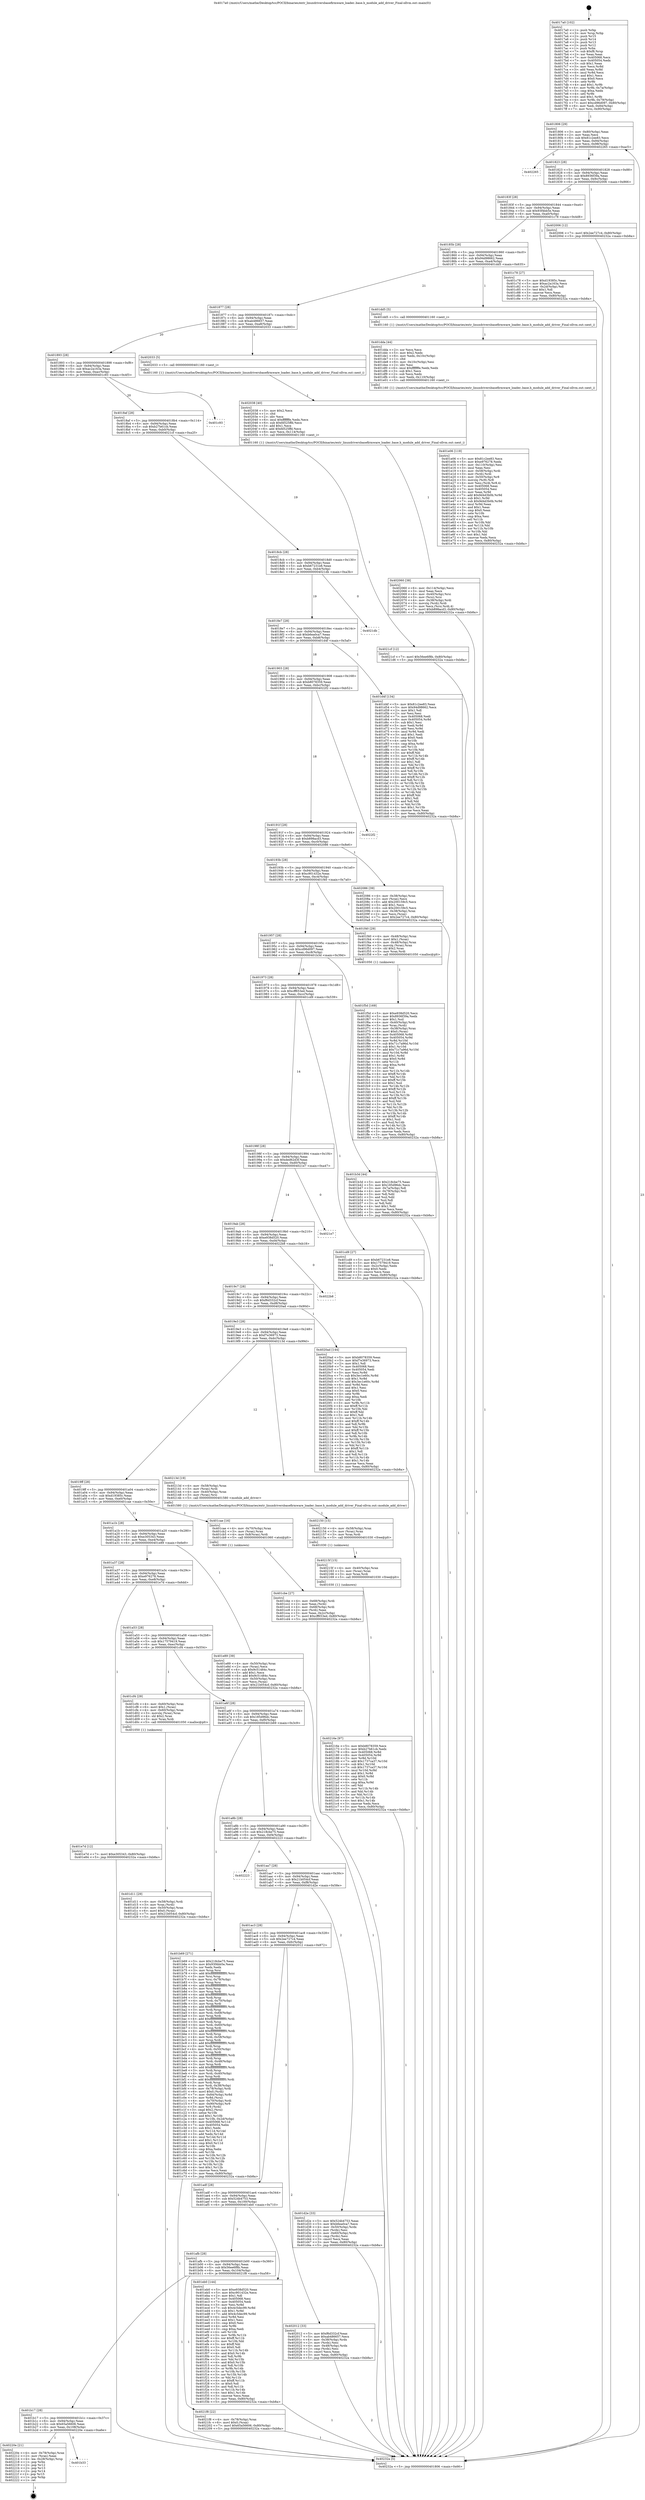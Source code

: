 digraph "0x4017a0" {
  label = "0x4017a0 (/mnt/c/Users/mathe/Desktop/tcc/POCII/binaries/extr_linuxdriversbasefirmware_loader..base.h_module_add_driver_Final-ollvm.out::main(0))"
  labelloc = "t"
  node[shape=record]

  Entry [label="",width=0.3,height=0.3,shape=circle,fillcolor=black,style=filled]
  "0x401806" [label="{
     0x401806 [29]\l
     | [instrs]\l
     &nbsp;&nbsp;0x401806 \<+3\>: mov -0x80(%rbp),%eax\l
     &nbsp;&nbsp;0x401809 \<+2\>: mov %eax,%ecx\l
     &nbsp;&nbsp;0x40180b \<+6\>: sub $0x81c2ee83,%ecx\l
     &nbsp;&nbsp;0x401811 \<+6\>: mov %eax,-0x94(%rbp)\l
     &nbsp;&nbsp;0x401817 \<+6\>: mov %ecx,-0x98(%rbp)\l
     &nbsp;&nbsp;0x40181d \<+6\>: je 0000000000402265 \<main+0xac5\>\l
  }"]
  "0x402265" [label="{
     0x402265\l
  }", style=dashed]
  "0x401823" [label="{
     0x401823 [28]\l
     | [instrs]\l
     &nbsp;&nbsp;0x401823 \<+5\>: jmp 0000000000401828 \<main+0x88\>\l
     &nbsp;&nbsp;0x401828 \<+6\>: mov -0x94(%rbp),%eax\l
     &nbsp;&nbsp;0x40182e \<+5\>: sub $0x8936f39a,%eax\l
     &nbsp;&nbsp;0x401833 \<+6\>: mov %eax,-0x9c(%rbp)\l
     &nbsp;&nbsp;0x401839 \<+6\>: je 0000000000402006 \<main+0x866\>\l
  }"]
  Exit [label="",width=0.3,height=0.3,shape=circle,fillcolor=black,style=filled,peripheries=2]
  "0x402006" [label="{
     0x402006 [12]\l
     | [instrs]\l
     &nbsp;&nbsp;0x402006 \<+7\>: movl $0x2ee727c4,-0x80(%rbp)\l
     &nbsp;&nbsp;0x40200d \<+5\>: jmp 000000000040232a \<main+0xb8a\>\l
  }"]
  "0x40183f" [label="{
     0x40183f [28]\l
     | [instrs]\l
     &nbsp;&nbsp;0x40183f \<+5\>: jmp 0000000000401844 \<main+0xa4\>\l
     &nbsp;&nbsp;0x401844 \<+6\>: mov -0x94(%rbp),%eax\l
     &nbsp;&nbsp;0x40184a \<+5\>: sub $0x93f4bb5e,%eax\l
     &nbsp;&nbsp;0x40184f \<+6\>: mov %eax,-0xa0(%rbp)\l
     &nbsp;&nbsp;0x401855 \<+6\>: je 0000000000401c78 \<main+0x4d8\>\l
  }"]
  "0x401b33" [label="{
     0x401b33\l
  }", style=dashed]
  "0x401c78" [label="{
     0x401c78 [27]\l
     | [instrs]\l
     &nbsp;&nbsp;0x401c78 \<+5\>: mov $0xd19385c,%eax\l
     &nbsp;&nbsp;0x401c7d \<+5\>: mov $0xac2a163a,%ecx\l
     &nbsp;&nbsp;0x401c82 \<+3\>: mov -0x2d(%rbp),%dl\l
     &nbsp;&nbsp;0x401c85 \<+3\>: test $0x1,%dl\l
     &nbsp;&nbsp;0x401c88 \<+3\>: cmovne %ecx,%eax\l
     &nbsp;&nbsp;0x401c8b \<+3\>: mov %eax,-0x80(%rbp)\l
     &nbsp;&nbsp;0x401c8e \<+5\>: jmp 000000000040232a \<main+0xb8a\>\l
  }"]
  "0x40185b" [label="{
     0x40185b [28]\l
     | [instrs]\l
     &nbsp;&nbsp;0x40185b \<+5\>: jmp 0000000000401860 \<main+0xc0\>\l
     &nbsp;&nbsp;0x401860 \<+6\>: mov -0x94(%rbp),%eax\l
     &nbsp;&nbsp;0x401866 \<+5\>: sub $0x94d98662,%eax\l
     &nbsp;&nbsp;0x40186b \<+6\>: mov %eax,-0xa4(%rbp)\l
     &nbsp;&nbsp;0x401871 \<+6\>: je 0000000000401dd5 \<main+0x635\>\l
  }"]
  "0x40220e" [label="{
     0x40220e [21]\l
     | [instrs]\l
     &nbsp;&nbsp;0x40220e \<+4\>: mov -0x78(%rbp),%rax\l
     &nbsp;&nbsp;0x402212 \<+2\>: mov (%rax),%eax\l
     &nbsp;&nbsp;0x402214 \<+4\>: lea -0x28(%rbp),%rsp\l
     &nbsp;&nbsp;0x402218 \<+1\>: pop %rbx\l
     &nbsp;&nbsp;0x402219 \<+2\>: pop %r12\l
     &nbsp;&nbsp;0x40221b \<+2\>: pop %r13\l
     &nbsp;&nbsp;0x40221d \<+2\>: pop %r14\l
     &nbsp;&nbsp;0x40221f \<+2\>: pop %r15\l
     &nbsp;&nbsp;0x402221 \<+1\>: pop %rbp\l
     &nbsp;&nbsp;0x402222 \<+1\>: ret\l
  }"]
  "0x401dd5" [label="{
     0x401dd5 [5]\l
     | [instrs]\l
     &nbsp;&nbsp;0x401dd5 \<+5\>: call 0000000000401160 \<next_i\>\l
     | [calls]\l
     &nbsp;&nbsp;0x401160 \{1\} (/mnt/c/Users/mathe/Desktop/tcc/POCII/binaries/extr_linuxdriversbasefirmware_loader..base.h_module_add_driver_Final-ollvm.out::next_i)\l
  }"]
  "0x401877" [label="{
     0x401877 [28]\l
     | [instrs]\l
     &nbsp;&nbsp;0x401877 \<+5\>: jmp 000000000040187c \<main+0xdc\>\l
     &nbsp;&nbsp;0x40187c \<+6\>: mov -0x94(%rbp),%eax\l
     &nbsp;&nbsp;0x401882 \<+5\>: sub $0xab486657,%eax\l
     &nbsp;&nbsp;0x401887 \<+6\>: mov %eax,-0xa8(%rbp)\l
     &nbsp;&nbsp;0x40188d \<+6\>: je 0000000000402033 \<main+0x893\>\l
  }"]
  "0x401b17" [label="{
     0x401b17 [28]\l
     | [instrs]\l
     &nbsp;&nbsp;0x401b17 \<+5\>: jmp 0000000000401b1c \<main+0x37c\>\l
     &nbsp;&nbsp;0x401b1c \<+6\>: mov -0x94(%rbp),%eax\l
     &nbsp;&nbsp;0x401b22 \<+5\>: sub $0x65a56606,%eax\l
     &nbsp;&nbsp;0x401b27 \<+6\>: mov %eax,-0x108(%rbp)\l
     &nbsp;&nbsp;0x401b2d \<+6\>: je 000000000040220e \<main+0xa6e\>\l
  }"]
  "0x402033" [label="{
     0x402033 [5]\l
     | [instrs]\l
     &nbsp;&nbsp;0x402033 \<+5\>: call 0000000000401160 \<next_i\>\l
     | [calls]\l
     &nbsp;&nbsp;0x401160 \{1\} (/mnt/c/Users/mathe/Desktop/tcc/POCII/binaries/extr_linuxdriversbasefirmware_loader..base.h_module_add_driver_Final-ollvm.out::next_i)\l
  }"]
  "0x401893" [label="{
     0x401893 [28]\l
     | [instrs]\l
     &nbsp;&nbsp;0x401893 \<+5\>: jmp 0000000000401898 \<main+0xf8\>\l
     &nbsp;&nbsp;0x401898 \<+6\>: mov -0x94(%rbp),%eax\l
     &nbsp;&nbsp;0x40189e \<+5\>: sub $0xac2a163a,%eax\l
     &nbsp;&nbsp;0x4018a3 \<+6\>: mov %eax,-0xac(%rbp)\l
     &nbsp;&nbsp;0x4018a9 \<+6\>: je 0000000000401c93 \<main+0x4f3\>\l
  }"]
  "0x4021f8" [label="{
     0x4021f8 [22]\l
     | [instrs]\l
     &nbsp;&nbsp;0x4021f8 \<+4\>: mov -0x78(%rbp),%rax\l
     &nbsp;&nbsp;0x4021fc \<+6\>: movl $0x0,(%rax)\l
     &nbsp;&nbsp;0x402202 \<+7\>: movl $0x65a56606,-0x80(%rbp)\l
     &nbsp;&nbsp;0x402209 \<+5\>: jmp 000000000040232a \<main+0xb8a\>\l
  }"]
  "0x401c93" [label="{
     0x401c93\l
  }", style=dashed]
  "0x4018af" [label="{
     0x4018af [28]\l
     | [instrs]\l
     &nbsp;&nbsp;0x4018af \<+5\>: jmp 00000000004018b4 \<main+0x114\>\l
     &nbsp;&nbsp;0x4018b4 \<+6\>: mov -0x94(%rbp),%eax\l
     &nbsp;&nbsp;0x4018ba \<+5\>: sub $0xb27b61cb,%eax\l
     &nbsp;&nbsp;0x4018bf \<+6\>: mov %eax,-0xb0(%rbp)\l
     &nbsp;&nbsp;0x4018c5 \<+6\>: je 00000000004021cf \<main+0xa2f\>\l
  }"]
  "0x40216e" [label="{
     0x40216e [97]\l
     | [instrs]\l
     &nbsp;&nbsp;0x40216e \<+5\>: mov $0xb8078359,%ecx\l
     &nbsp;&nbsp;0x402173 \<+5\>: mov $0xb27b61cb,%edx\l
     &nbsp;&nbsp;0x402178 \<+8\>: mov 0x405068,%r8d\l
     &nbsp;&nbsp;0x402180 \<+8\>: mov 0x405054,%r9d\l
     &nbsp;&nbsp;0x402188 \<+3\>: mov %r8d,%r10d\l
     &nbsp;&nbsp;0x40218b \<+7\>: add $0x1737ca37,%r10d\l
     &nbsp;&nbsp;0x402192 \<+4\>: sub $0x1,%r10d\l
     &nbsp;&nbsp;0x402196 \<+7\>: sub $0x1737ca37,%r10d\l
     &nbsp;&nbsp;0x40219d \<+4\>: imul %r10d,%r8d\l
     &nbsp;&nbsp;0x4021a1 \<+4\>: and $0x1,%r8d\l
     &nbsp;&nbsp;0x4021a5 \<+4\>: cmp $0x0,%r8d\l
     &nbsp;&nbsp;0x4021a9 \<+4\>: sete %r11b\l
     &nbsp;&nbsp;0x4021ad \<+4\>: cmp $0xa,%r9d\l
     &nbsp;&nbsp;0x4021b1 \<+3\>: setl %bl\l
     &nbsp;&nbsp;0x4021b4 \<+3\>: mov %r11b,%r14b\l
     &nbsp;&nbsp;0x4021b7 \<+3\>: and %bl,%r14b\l
     &nbsp;&nbsp;0x4021ba \<+3\>: xor %bl,%r11b\l
     &nbsp;&nbsp;0x4021bd \<+3\>: or %r11b,%r14b\l
     &nbsp;&nbsp;0x4021c0 \<+4\>: test $0x1,%r14b\l
     &nbsp;&nbsp;0x4021c4 \<+3\>: cmovne %edx,%ecx\l
     &nbsp;&nbsp;0x4021c7 \<+3\>: mov %ecx,-0x80(%rbp)\l
     &nbsp;&nbsp;0x4021ca \<+5\>: jmp 000000000040232a \<main+0xb8a\>\l
  }"]
  "0x4021cf" [label="{
     0x4021cf [12]\l
     | [instrs]\l
     &nbsp;&nbsp;0x4021cf \<+7\>: movl $0x56ee6f8b,-0x80(%rbp)\l
     &nbsp;&nbsp;0x4021d6 \<+5\>: jmp 000000000040232a \<main+0xb8a\>\l
  }"]
  "0x4018cb" [label="{
     0x4018cb [28]\l
     | [instrs]\l
     &nbsp;&nbsp;0x4018cb \<+5\>: jmp 00000000004018d0 \<main+0x130\>\l
     &nbsp;&nbsp;0x4018d0 \<+6\>: mov -0x94(%rbp),%eax\l
     &nbsp;&nbsp;0x4018d6 \<+5\>: sub $0xb67231e8,%eax\l
     &nbsp;&nbsp;0x4018db \<+6\>: mov %eax,-0xb4(%rbp)\l
     &nbsp;&nbsp;0x4018e1 \<+6\>: je 00000000004021db \<main+0xa3b\>\l
  }"]
  "0x40215f" [label="{
     0x40215f [15]\l
     | [instrs]\l
     &nbsp;&nbsp;0x40215f \<+4\>: mov -0x40(%rbp),%rax\l
     &nbsp;&nbsp;0x402163 \<+3\>: mov (%rax),%rax\l
     &nbsp;&nbsp;0x402166 \<+3\>: mov %rax,%rdi\l
     &nbsp;&nbsp;0x402169 \<+5\>: call 0000000000401030 \<free@plt\>\l
     | [calls]\l
     &nbsp;&nbsp;0x401030 \{1\} (unknown)\l
  }"]
  "0x4021db" [label="{
     0x4021db\l
  }", style=dashed]
  "0x4018e7" [label="{
     0x4018e7 [28]\l
     | [instrs]\l
     &nbsp;&nbsp;0x4018e7 \<+5\>: jmp 00000000004018ec \<main+0x14c\>\l
     &nbsp;&nbsp;0x4018ec \<+6\>: mov -0x94(%rbp),%eax\l
     &nbsp;&nbsp;0x4018f2 \<+5\>: sub $0xb6ea0ca7,%eax\l
     &nbsp;&nbsp;0x4018f7 \<+6\>: mov %eax,-0xb8(%rbp)\l
     &nbsp;&nbsp;0x4018fd \<+6\>: je 0000000000401d4f \<main+0x5af\>\l
  }"]
  "0x402150" [label="{
     0x402150 [15]\l
     | [instrs]\l
     &nbsp;&nbsp;0x402150 \<+4\>: mov -0x58(%rbp),%rax\l
     &nbsp;&nbsp;0x402154 \<+3\>: mov (%rax),%rax\l
     &nbsp;&nbsp;0x402157 \<+3\>: mov %rax,%rdi\l
     &nbsp;&nbsp;0x40215a \<+5\>: call 0000000000401030 \<free@plt\>\l
     | [calls]\l
     &nbsp;&nbsp;0x401030 \{1\} (unknown)\l
  }"]
  "0x401d4f" [label="{
     0x401d4f [134]\l
     | [instrs]\l
     &nbsp;&nbsp;0x401d4f \<+5\>: mov $0x81c2ee83,%eax\l
     &nbsp;&nbsp;0x401d54 \<+5\>: mov $0x94d98662,%ecx\l
     &nbsp;&nbsp;0x401d59 \<+2\>: mov $0x1,%dl\l
     &nbsp;&nbsp;0x401d5b \<+2\>: xor %esi,%esi\l
     &nbsp;&nbsp;0x401d5d \<+7\>: mov 0x405068,%edi\l
     &nbsp;&nbsp;0x401d64 \<+8\>: mov 0x405054,%r8d\l
     &nbsp;&nbsp;0x401d6c \<+3\>: sub $0x1,%esi\l
     &nbsp;&nbsp;0x401d6f \<+3\>: mov %edi,%r9d\l
     &nbsp;&nbsp;0x401d72 \<+3\>: add %esi,%r9d\l
     &nbsp;&nbsp;0x401d75 \<+4\>: imul %r9d,%edi\l
     &nbsp;&nbsp;0x401d79 \<+3\>: and $0x1,%edi\l
     &nbsp;&nbsp;0x401d7c \<+3\>: cmp $0x0,%edi\l
     &nbsp;&nbsp;0x401d7f \<+4\>: sete %r10b\l
     &nbsp;&nbsp;0x401d83 \<+4\>: cmp $0xa,%r8d\l
     &nbsp;&nbsp;0x401d87 \<+4\>: setl %r11b\l
     &nbsp;&nbsp;0x401d8b \<+3\>: mov %r10b,%bl\l
     &nbsp;&nbsp;0x401d8e \<+3\>: xor $0xff,%bl\l
     &nbsp;&nbsp;0x401d91 \<+3\>: mov %r11b,%r14b\l
     &nbsp;&nbsp;0x401d94 \<+4\>: xor $0xff,%r14b\l
     &nbsp;&nbsp;0x401d98 \<+3\>: xor $0x1,%dl\l
     &nbsp;&nbsp;0x401d9b \<+3\>: mov %bl,%r15b\l
     &nbsp;&nbsp;0x401d9e \<+4\>: and $0xff,%r15b\l
     &nbsp;&nbsp;0x401da2 \<+3\>: and %dl,%r10b\l
     &nbsp;&nbsp;0x401da5 \<+3\>: mov %r14b,%r12b\l
     &nbsp;&nbsp;0x401da8 \<+4\>: and $0xff,%r12b\l
     &nbsp;&nbsp;0x401dac \<+3\>: and %dl,%r11b\l
     &nbsp;&nbsp;0x401daf \<+3\>: or %r10b,%r15b\l
     &nbsp;&nbsp;0x401db2 \<+3\>: or %r11b,%r12b\l
     &nbsp;&nbsp;0x401db5 \<+3\>: xor %r12b,%r15b\l
     &nbsp;&nbsp;0x401db8 \<+3\>: or %r14b,%bl\l
     &nbsp;&nbsp;0x401dbb \<+3\>: xor $0xff,%bl\l
     &nbsp;&nbsp;0x401dbe \<+3\>: or $0x1,%dl\l
     &nbsp;&nbsp;0x401dc1 \<+2\>: and %dl,%bl\l
     &nbsp;&nbsp;0x401dc3 \<+3\>: or %bl,%r15b\l
     &nbsp;&nbsp;0x401dc6 \<+4\>: test $0x1,%r15b\l
     &nbsp;&nbsp;0x401dca \<+3\>: cmovne %ecx,%eax\l
     &nbsp;&nbsp;0x401dcd \<+3\>: mov %eax,-0x80(%rbp)\l
     &nbsp;&nbsp;0x401dd0 \<+5\>: jmp 000000000040232a \<main+0xb8a\>\l
  }"]
  "0x401903" [label="{
     0x401903 [28]\l
     | [instrs]\l
     &nbsp;&nbsp;0x401903 \<+5\>: jmp 0000000000401908 \<main+0x168\>\l
     &nbsp;&nbsp;0x401908 \<+6\>: mov -0x94(%rbp),%eax\l
     &nbsp;&nbsp;0x40190e \<+5\>: sub $0xb8078359,%eax\l
     &nbsp;&nbsp;0x401913 \<+6\>: mov %eax,-0xbc(%rbp)\l
     &nbsp;&nbsp;0x401919 \<+6\>: je 00000000004022f2 \<main+0xb52\>\l
  }"]
  "0x402060" [label="{
     0x402060 [38]\l
     | [instrs]\l
     &nbsp;&nbsp;0x402060 \<+6\>: mov -0x114(%rbp),%ecx\l
     &nbsp;&nbsp;0x402066 \<+3\>: imul %eax,%ecx\l
     &nbsp;&nbsp;0x402069 \<+4\>: mov -0x40(%rbp),%rsi\l
     &nbsp;&nbsp;0x40206d \<+3\>: mov (%rsi),%rsi\l
     &nbsp;&nbsp;0x402070 \<+4\>: mov -0x38(%rbp),%rdi\l
     &nbsp;&nbsp;0x402074 \<+3\>: movslq (%rdi),%rdi\l
     &nbsp;&nbsp;0x402077 \<+3\>: mov %ecx,(%rsi,%rdi,4)\l
     &nbsp;&nbsp;0x40207a \<+7\>: movl $0xb898acd3,-0x80(%rbp)\l
     &nbsp;&nbsp;0x402081 \<+5\>: jmp 000000000040232a \<main+0xb8a\>\l
  }"]
  "0x4022f2" [label="{
     0x4022f2\l
  }", style=dashed]
  "0x40191f" [label="{
     0x40191f [28]\l
     | [instrs]\l
     &nbsp;&nbsp;0x40191f \<+5\>: jmp 0000000000401924 \<main+0x184\>\l
     &nbsp;&nbsp;0x401924 \<+6\>: mov -0x94(%rbp),%eax\l
     &nbsp;&nbsp;0x40192a \<+5\>: sub $0xb898acd3,%eax\l
     &nbsp;&nbsp;0x40192f \<+6\>: mov %eax,-0xc0(%rbp)\l
     &nbsp;&nbsp;0x401935 \<+6\>: je 0000000000402086 \<main+0x8e6\>\l
  }"]
  "0x402038" [label="{
     0x402038 [40]\l
     | [instrs]\l
     &nbsp;&nbsp;0x402038 \<+5\>: mov $0x2,%ecx\l
     &nbsp;&nbsp;0x40203d \<+1\>: cltd\l
     &nbsp;&nbsp;0x40203e \<+2\>: idiv %ecx\l
     &nbsp;&nbsp;0x402040 \<+6\>: imul $0xfffffffe,%edx,%ecx\l
     &nbsp;&nbsp;0x402046 \<+6\>: sub $0xfd525ffd,%ecx\l
     &nbsp;&nbsp;0x40204c \<+3\>: add $0x1,%ecx\l
     &nbsp;&nbsp;0x40204f \<+6\>: add $0xfd525ffd,%ecx\l
     &nbsp;&nbsp;0x402055 \<+6\>: mov %ecx,-0x114(%rbp)\l
     &nbsp;&nbsp;0x40205b \<+5\>: call 0000000000401160 \<next_i\>\l
     | [calls]\l
     &nbsp;&nbsp;0x401160 \{1\} (/mnt/c/Users/mathe/Desktop/tcc/POCII/binaries/extr_linuxdriversbasefirmware_loader..base.h_module_add_driver_Final-ollvm.out::next_i)\l
  }"]
  "0x402086" [label="{
     0x402086 [39]\l
     | [instrs]\l
     &nbsp;&nbsp;0x402086 \<+4\>: mov -0x38(%rbp),%rax\l
     &nbsp;&nbsp;0x40208a \<+2\>: mov (%rax),%ecx\l
     &nbsp;&nbsp;0x40208c \<+6\>: add $0x200159c5,%ecx\l
     &nbsp;&nbsp;0x402092 \<+3\>: add $0x1,%ecx\l
     &nbsp;&nbsp;0x402095 \<+6\>: sub $0x200159c5,%ecx\l
     &nbsp;&nbsp;0x40209b \<+4\>: mov -0x38(%rbp),%rax\l
     &nbsp;&nbsp;0x40209f \<+2\>: mov %ecx,(%rax)\l
     &nbsp;&nbsp;0x4020a1 \<+7\>: movl $0x2ee727c4,-0x80(%rbp)\l
     &nbsp;&nbsp;0x4020a8 \<+5\>: jmp 000000000040232a \<main+0xb8a\>\l
  }"]
  "0x40193b" [label="{
     0x40193b [28]\l
     | [instrs]\l
     &nbsp;&nbsp;0x40193b \<+5\>: jmp 0000000000401940 \<main+0x1a0\>\l
     &nbsp;&nbsp;0x401940 \<+6\>: mov -0x94(%rbp),%eax\l
     &nbsp;&nbsp;0x401946 \<+5\>: sub $0xc901432e,%eax\l
     &nbsp;&nbsp;0x40194b \<+6\>: mov %eax,-0xc4(%rbp)\l
     &nbsp;&nbsp;0x401951 \<+6\>: je 0000000000401f40 \<main+0x7a0\>\l
  }"]
  "0x401f5d" [label="{
     0x401f5d [169]\l
     | [instrs]\l
     &nbsp;&nbsp;0x401f5d \<+5\>: mov $0xe938d520,%ecx\l
     &nbsp;&nbsp;0x401f62 \<+5\>: mov $0x8936f39a,%edx\l
     &nbsp;&nbsp;0x401f67 \<+3\>: mov $0x1,%sil\l
     &nbsp;&nbsp;0x401f6a \<+4\>: mov -0x40(%rbp),%rdi\l
     &nbsp;&nbsp;0x401f6e \<+3\>: mov %rax,(%rdi)\l
     &nbsp;&nbsp;0x401f71 \<+4\>: mov -0x38(%rbp),%rax\l
     &nbsp;&nbsp;0x401f75 \<+6\>: movl $0x0,(%rax)\l
     &nbsp;&nbsp;0x401f7b \<+8\>: mov 0x405068,%r8d\l
     &nbsp;&nbsp;0x401f83 \<+8\>: mov 0x405054,%r9d\l
     &nbsp;&nbsp;0x401f8b \<+3\>: mov %r8d,%r10d\l
     &nbsp;&nbsp;0x401f8e \<+7\>: sub $0x71c7a96d,%r10d\l
     &nbsp;&nbsp;0x401f95 \<+4\>: sub $0x1,%r10d\l
     &nbsp;&nbsp;0x401f99 \<+7\>: add $0x71c7a96d,%r10d\l
     &nbsp;&nbsp;0x401fa0 \<+4\>: imul %r10d,%r8d\l
     &nbsp;&nbsp;0x401fa4 \<+4\>: and $0x1,%r8d\l
     &nbsp;&nbsp;0x401fa8 \<+4\>: cmp $0x0,%r8d\l
     &nbsp;&nbsp;0x401fac \<+4\>: sete %r11b\l
     &nbsp;&nbsp;0x401fb0 \<+4\>: cmp $0xa,%r9d\l
     &nbsp;&nbsp;0x401fb4 \<+3\>: setl %bl\l
     &nbsp;&nbsp;0x401fb7 \<+3\>: mov %r11b,%r14b\l
     &nbsp;&nbsp;0x401fba \<+4\>: xor $0xff,%r14b\l
     &nbsp;&nbsp;0x401fbe \<+3\>: mov %bl,%r15b\l
     &nbsp;&nbsp;0x401fc1 \<+4\>: xor $0xff,%r15b\l
     &nbsp;&nbsp;0x401fc5 \<+4\>: xor $0x1,%sil\l
     &nbsp;&nbsp;0x401fc9 \<+3\>: mov %r14b,%r12b\l
     &nbsp;&nbsp;0x401fcc \<+4\>: and $0xff,%r12b\l
     &nbsp;&nbsp;0x401fd0 \<+3\>: and %sil,%r11b\l
     &nbsp;&nbsp;0x401fd3 \<+3\>: mov %r15b,%r13b\l
     &nbsp;&nbsp;0x401fd6 \<+4\>: and $0xff,%r13b\l
     &nbsp;&nbsp;0x401fda \<+3\>: and %sil,%bl\l
     &nbsp;&nbsp;0x401fdd \<+3\>: or %r11b,%r12b\l
     &nbsp;&nbsp;0x401fe0 \<+3\>: or %bl,%r13b\l
     &nbsp;&nbsp;0x401fe3 \<+3\>: xor %r13b,%r12b\l
     &nbsp;&nbsp;0x401fe6 \<+3\>: or %r15b,%r14b\l
     &nbsp;&nbsp;0x401fe9 \<+4\>: xor $0xff,%r14b\l
     &nbsp;&nbsp;0x401fed \<+4\>: or $0x1,%sil\l
     &nbsp;&nbsp;0x401ff1 \<+3\>: and %sil,%r14b\l
     &nbsp;&nbsp;0x401ff4 \<+3\>: or %r14b,%r12b\l
     &nbsp;&nbsp;0x401ff7 \<+4\>: test $0x1,%r12b\l
     &nbsp;&nbsp;0x401ffb \<+3\>: cmovne %edx,%ecx\l
     &nbsp;&nbsp;0x401ffe \<+3\>: mov %ecx,-0x80(%rbp)\l
     &nbsp;&nbsp;0x402001 \<+5\>: jmp 000000000040232a \<main+0xb8a\>\l
  }"]
  "0x401f40" [label="{
     0x401f40 [29]\l
     | [instrs]\l
     &nbsp;&nbsp;0x401f40 \<+4\>: mov -0x48(%rbp),%rax\l
     &nbsp;&nbsp;0x401f44 \<+6\>: movl $0x1,(%rax)\l
     &nbsp;&nbsp;0x401f4a \<+4\>: mov -0x48(%rbp),%rax\l
     &nbsp;&nbsp;0x401f4e \<+3\>: movslq (%rax),%rax\l
     &nbsp;&nbsp;0x401f51 \<+4\>: shl $0x2,%rax\l
     &nbsp;&nbsp;0x401f55 \<+3\>: mov %rax,%rdi\l
     &nbsp;&nbsp;0x401f58 \<+5\>: call 0000000000401050 \<malloc@plt\>\l
     | [calls]\l
     &nbsp;&nbsp;0x401050 \{1\} (unknown)\l
  }"]
  "0x401957" [label="{
     0x401957 [28]\l
     | [instrs]\l
     &nbsp;&nbsp;0x401957 \<+5\>: jmp 000000000040195c \<main+0x1bc\>\l
     &nbsp;&nbsp;0x40195c \<+6\>: mov -0x94(%rbp),%eax\l
     &nbsp;&nbsp;0x401962 \<+5\>: sub $0xcd96d097,%eax\l
     &nbsp;&nbsp;0x401967 \<+6\>: mov %eax,-0xc8(%rbp)\l
     &nbsp;&nbsp;0x40196d \<+6\>: je 0000000000401b3d \<main+0x39d\>\l
  }"]
  "0x401afb" [label="{
     0x401afb [28]\l
     | [instrs]\l
     &nbsp;&nbsp;0x401afb \<+5\>: jmp 0000000000401b00 \<main+0x360\>\l
     &nbsp;&nbsp;0x401b00 \<+6\>: mov -0x94(%rbp),%eax\l
     &nbsp;&nbsp;0x401b06 \<+5\>: sub $0x56ee6f8b,%eax\l
     &nbsp;&nbsp;0x401b0b \<+6\>: mov %eax,-0x104(%rbp)\l
     &nbsp;&nbsp;0x401b11 \<+6\>: je 00000000004021f8 \<main+0xa58\>\l
  }"]
  "0x401b3d" [label="{
     0x401b3d [44]\l
     | [instrs]\l
     &nbsp;&nbsp;0x401b3d \<+5\>: mov $0x218cbe75,%eax\l
     &nbsp;&nbsp;0x401b42 \<+5\>: mov $0x185d96dc,%ecx\l
     &nbsp;&nbsp;0x401b47 \<+3\>: mov -0x7a(%rbp),%dl\l
     &nbsp;&nbsp;0x401b4a \<+4\>: mov -0x79(%rbp),%sil\l
     &nbsp;&nbsp;0x401b4e \<+3\>: mov %dl,%dil\l
     &nbsp;&nbsp;0x401b51 \<+3\>: and %sil,%dil\l
     &nbsp;&nbsp;0x401b54 \<+3\>: xor %sil,%dl\l
     &nbsp;&nbsp;0x401b57 \<+3\>: or %dl,%dil\l
     &nbsp;&nbsp;0x401b5a \<+4\>: test $0x1,%dil\l
     &nbsp;&nbsp;0x401b5e \<+3\>: cmovne %ecx,%eax\l
     &nbsp;&nbsp;0x401b61 \<+3\>: mov %eax,-0x80(%rbp)\l
     &nbsp;&nbsp;0x401b64 \<+5\>: jmp 000000000040232a \<main+0xb8a\>\l
  }"]
  "0x401973" [label="{
     0x401973 [28]\l
     | [instrs]\l
     &nbsp;&nbsp;0x401973 \<+5\>: jmp 0000000000401978 \<main+0x1d8\>\l
     &nbsp;&nbsp;0x401978 \<+6\>: mov -0x94(%rbp),%eax\l
     &nbsp;&nbsp;0x40197e \<+5\>: sub $0xcff653ed,%eax\l
     &nbsp;&nbsp;0x401983 \<+6\>: mov %eax,-0xcc(%rbp)\l
     &nbsp;&nbsp;0x401989 \<+6\>: je 0000000000401cd9 \<main+0x539\>\l
  }"]
  "0x40232a" [label="{
     0x40232a [5]\l
     | [instrs]\l
     &nbsp;&nbsp;0x40232a \<+5\>: jmp 0000000000401806 \<main+0x66\>\l
  }"]
  "0x4017a0" [label="{
     0x4017a0 [102]\l
     | [instrs]\l
     &nbsp;&nbsp;0x4017a0 \<+1\>: push %rbp\l
     &nbsp;&nbsp;0x4017a1 \<+3\>: mov %rsp,%rbp\l
     &nbsp;&nbsp;0x4017a4 \<+2\>: push %r15\l
     &nbsp;&nbsp;0x4017a6 \<+2\>: push %r14\l
     &nbsp;&nbsp;0x4017a8 \<+2\>: push %r13\l
     &nbsp;&nbsp;0x4017aa \<+2\>: push %r12\l
     &nbsp;&nbsp;0x4017ac \<+1\>: push %rbx\l
     &nbsp;&nbsp;0x4017ad \<+7\>: sub $0xf8,%rsp\l
     &nbsp;&nbsp;0x4017b4 \<+2\>: xor %eax,%eax\l
     &nbsp;&nbsp;0x4017b6 \<+7\>: mov 0x405068,%ecx\l
     &nbsp;&nbsp;0x4017bd \<+7\>: mov 0x405054,%edx\l
     &nbsp;&nbsp;0x4017c4 \<+3\>: sub $0x1,%eax\l
     &nbsp;&nbsp;0x4017c7 \<+3\>: mov %ecx,%r8d\l
     &nbsp;&nbsp;0x4017ca \<+3\>: add %eax,%r8d\l
     &nbsp;&nbsp;0x4017cd \<+4\>: imul %r8d,%ecx\l
     &nbsp;&nbsp;0x4017d1 \<+3\>: and $0x1,%ecx\l
     &nbsp;&nbsp;0x4017d4 \<+3\>: cmp $0x0,%ecx\l
     &nbsp;&nbsp;0x4017d7 \<+4\>: sete %r9b\l
     &nbsp;&nbsp;0x4017db \<+4\>: and $0x1,%r9b\l
     &nbsp;&nbsp;0x4017df \<+4\>: mov %r9b,-0x7a(%rbp)\l
     &nbsp;&nbsp;0x4017e3 \<+3\>: cmp $0xa,%edx\l
     &nbsp;&nbsp;0x4017e6 \<+4\>: setl %r9b\l
     &nbsp;&nbsp;0x4017ea \<+4\>: and $0x1,%r9b\l
     &nbsp;&nbsp;0x4017ee \<+4\>: mov %r9b,-0x79(%rbp)\l
     &nbsp;&nbsp;0x4017f2 \<+7\>: movl $0xcd96d097,-0x80(%rbp)\l
     &nbsp;&nbsp;0x4017f9 \<+6\>: mov %edi,-0x84(%rbp)\l
     &nbsp;&nbsp;0x4017ff \<+7\>: mov %rsi,-0x90(%rbp)\l
  }"]
  "0x401eb0" [label="{
     0x401eb0 [144]\l
     | [instrs]\l
     &nbsp;&nbsp;0x401eb0 \<+5\>: mov $0xe938d520,%eax\l
     &nbsp;&nbsp;0x401eb5 \<+5\>: mov $0xc901432e,%ecx\l
     &nbsp;&nbsp;0x401eba \<+2\>: mov $0x1,%dl\l
     &nbsp;&nbsp;0x401ebc \<+7\>: mov 0x405068,%esi\l
     &nbsp;&nbsp;0x401ec3 \<+7\>: mov 0x405054,%edi\l
     &nbsp;&nbsp;0x401eca \<+3\>: mov %esi,%r8d\l
     &nbsp;&nbsp;0x401ecd \<+7\>: sub $0x4c5dec99,%r8d\l
     &nbsp;&nbsp;0x401ed4 \<+4\>: sub $0x1,%r8d\l
     &nbsp;&nbsp;0x401ed8 \<+7\>: add $0x4c5dec99,%r8d\l
     &nbsp;&nbsp;0x401edf \<+4\>: imul %r8d,%esi\l
     &nbsp;&nbsp;0x401ee3 \<+3\>: and $0x1,%esi\l
     &nbsp;&nbsp;0x401ee6 \<+3\>: cmp $0x0,%esi\l
     &nbsp;&nbsp;0x401ee9 \<+4\>: sete %r9b\l
     &nbsp;&nbsp;0x401eed \<+3\>: cmp $0xa,%edi\l
     &nbsp;&nbsp;0x401ef0 \<+4\>: setl %r10b\l
     &nbsp;&nbsp;0x401ef4 \<+3\>: mov %r9b,%r11b\l
     &nbsp;&nbsp;0x401ef7 \<+4\>: xor $0xff,%r11b\l
     &nbsp;&nbsp;0x401efb \<+3\>: mov %r10b,%bl\l
     &nbsp;&nbsp;0x401efe \<+3\>: xor $0xff,%bl\l
     &nbsp;&nbsp;0x401f01 \<+3\>: xor $0x0,%dl\l
     &nbsp;&nbsp;0x401f04 \<+3\>: mov %r11b,%r14b\l
     &nbsp;&nbsp;0x401f07 \<+4\>: and $0x0,%r14b\l
     &nbsp;&nbsp;0x401f0b \<+3\>: and %dl,%r9b\l
     &nbsp;&nbsp;0x401f0e \<+3\>: mov %bl,%r15b\l
     &nbsp;&nbsp;0x401f11 \<+4\>: and $0x0,%r15b\l
     &nbsp;&nbsp;0x401f15 \<+3\>: and %dl,%r10b\l
     &nbsp;&nbsp;0x401f18 \<+3\>: or %r9b,%r14b\l
     &nbsp;&nbsp;0x401f1b \<+3\>: or %r10b,%r15b\l
     &nbsp;&nbsp;0x401f1e \<+3\>: xor %r15b,%r14b\l
     &nbsp;&nbsp;0x401f21 \<+3\>: or %bl,%r11b\l
     &nbsp;&nbsp;0x401f24 \<+4\>: xor $0xff,%r11b\l
     &nbsp;&nbsp;0x401f28 \<+3\>: or $0x0,%dl\l
     &nbsp;&nbsp;0x401f2b \<+3\>: and %dl,%r11b\l
     &nbsp;&nbsp;0x401f2e \<+3\>: or %r11b,%r14b\l
     &nbsp;&nbsp;0x401f31 \<+4\>: test $0x1,%r14b\l
     &nbsp;&nbsp;0x401f35 \<+3\>: cmovne %ecx,%eax\l
     &nbsp;&nbsp;0x401f38 \<+3\>: mov %eax,-0x80(%rbp)\l
     &nbsp;&nbsp;0x401f3b \<+5\>: jmp 000000000040232a \<main+0xb8a\>\l
  }"]
  "0x401cd9" [label="{
     0x401cd9 [27]\l
     | [instrs]\l
     &nbsp;&nbsp;0x401cd9 \<+5\>: mov $0xb67231e8,%eax\l
     &nbsp;&nbsp;0x401cde \<+5\>: mov $0x17579419,%ecx\l
     &nbsp;&nbsp;0x401ce3 \<+3\>: mov -0x2c(%rbp),%edx\l
     &nbsp;&nbsp;0x401ce6 \<+3\>: cmp $0x0,%edx\l
     &nbsp;&nbsp;0x401ce9 \<+3\>: cmove %ecx,%eax\l
     &nbsp;&nbsp;0x401cec \<+3\>: mov %eax,-0x80(%rbp)\l
     &nbsp;&nbsp;0x401cef \<+5\>: jmp 000000000040232a \<main+0xb8a\>\l
  }"]
  "0x40198f" [label="{
     0x40198f [28]\l
     | [instrs]\l
     &nbsp;&nbsp;0x40198f \<+5\>: jmp 0000000000401994 \<main+0x1f4\>\l
     &nbsp;&nbsp;0x401994 \<+6\>: mov -0x94(%rbp),%eax\l
     &nbsp;&nbsp;0x40199a \<+5\>: sub $0xded62d3f,%eax\l
     &nbsp;&nbsp;0x40199f \<+6\>: mov %eax,-0xd0(%rbp)\l
     &nbsp;&nbsp;0x4019a5 \<+6\>: je 00000000004021e7 \<main+0xa47\>\l
  }"]
  "0x401adf" [label="{
     0x401adf [28]\l
     | [instrs]\l
     &nbsp;&nbsp;0x401adf \<+5\>: jmp 0000000000401ae4 \<main+0x344\>\l
     &nbsp;&nbsp;0x401ae4 \<+6\>: mov -0x94(%rbp),%eax\l
     &nbsp;&nbsp;0x401aea \<+5\>: sub $0x524b4753,%eax\l
     &nbsp;&nbsp;0x401aef \<+6\>: mov %eax,-0x100(%rbp)\l
     &nbsp;&nbsp;0x401af5 \<+6\>: je 0000000000401eb0 \<main+0x710\>\l
  }"]
  "0x4021e7" [label="{
     0x4021e7\l
  }", style=dashed]
  "0x4019ab" [label="{
     0x4019ab [28]\l
     | [instrs]\l
     &nbsp;&nbsp;0x4019ab \<+5\>: jmp 00000000004019b0 \<main+0x210\>\l
     &nbsp;&nbsp;0x4019b0 \<+6\>: mov -0x94(%rbp),%eax\l
     &nbsp;&nbsp;0x4019b6 \<+5\>: sub $0xe938d520,%eax\l
     &nbsp;&nbsp;0x4019bb \<+6\>: mov %eax,-0xd4(%rbp)\l
     &nbsp;&nbsp;0x4019c1 \<+6\>: je 00000000004022b8 \<main+0xb18\>\l
  }"]
  "0x402012" [label="{
     0x402012 [33]\l
     | [instrs]\l
     &nbsp;&nbsp;0x402012 \<+5\>: mov $0xf6d332cf,%eax\l
     &nbsp;&nbsp;0x402017 \<+5\>: mov $0xab486657,%ecx\l
     &nbsp;&nbsp;0x40201c \<+4\>: mov -0x38(%rbp),%rdx\l
     &nbsp;&nbsp;0x402020 \<+2\>: mov (%rdx),%esi\l
     &nbsp;&nbsp;0x402022 \<+4\>: mov -0x48(%rbp),%rdx\l
     &nbsp;&nbsp;0x402026 \<+2\>: cmp (%rdx),%esi\l
     &nbsp;&nbsp;0x402028 \<+3\>: cmovl %ecx,%eax\l
     &nbsp;&nbsp;0x40202b \<+3\>: mov %eax,-0x80(%rbp)\l
     &nbsp;&nbsp;0x40202e \<+5\>: jmp 000000000040232a \<main+0xb8a\>\l
  }"]
  "0x4022b8" [label="{
     0x4022b8\l
  }", style=dashed]
  "0x4019c7" [label="{
     0x4019c7 [28]\l
     | [instrs]\l
     &nbsp;&nbsp;0x4019c7 \<+5\>: jmp 00000000004019cc \<main+0x22c\>\l
     &nbsp;&nbsp;0x4019cc \<+6\>: mov -0x94(%rbp),%eax\l
     &nbsp;&nbsp;0x4019d2 \<+5\>: sub $0xf6d332cf,%eax\l
     &nbsp;&nbsp;0x4019d7 \<+6\>: mov %eax,-0xd8(%rbp)\l
     &nbsp;&nbsp;0x4019dd \<+6\>: je 00000000004020ad \<main+0x90d\>\l
  }"]
  "0x401e06" [label="{
     0x401e06 [119]\l
     | [instrs]\l
     &nbsp;&nbsp;0x401e06 \<+5\>: mov $0x81c2ee83,%ecx\l
     &nbsp;&nbsp;0x401e0b \<+5\>: mov $0xe976278,%edx\l
     &nbsp;&nbsp;0x401e10 \<+6\>: mov -0x110(%rbp),%esi\l
     &nbsp;&nbsp;0x401e16 \<+3\>: imul %eax,%esi\l
     &nbsp;&nbsp;0x401e19 \<+4\>: mov -0x58(%rbp),%rdi\l
     &nbsp;&nbsp;0x401e1d \<+3\>: mov (%rdi),%rdi\l
     &nbsp;&nbsp;0x401e20 \<+4\>: mov -0x50(%rbp),%r8\l
     &nbsp;&nbsp;0x401e24 \<+3\>: movslq (%r8),%r8\l
     &nbsp;&nbsp;0x401e27 \<+4\>: mov %esi,(%rdi,%r8,4)\l
     &nbsp;&nbsp;0x401e2b \<+7\>: mov 0x405068,%eax\l
     &nbsp;&nbsp;0x401e32 \<+7\>: mov 0x405054,%esi\l
     &nbsp;&nbsp;0x401e39 \<+3\>: mov %eax,%r9d\l
     &nbsp;&nbsp;0x401e3c \<+7\>: add $0x9d4d3b0b,%r9d\l
     &nbsp;&nbsp;0x401e43 \<+4\>: sub $0x1,%r9d\l
     &nbsp;&nbsp;0x401e47 \<+7\>: sub $0x9d4d3b0b,%r9d\l
     &nbsp;&nbsp;0x401e4e \<+4\>: imul %r9d,%eax\l
     &nbsp;&nbsp;0x401e52 \<+3\>: and $0x1,%eax\l
     &nbsp;&nbsp;0x401e55 \<+3\>: cmp $0x0,%eax\l
     &nbsp;&nbsp;0x401e58 \<+4\>: sete %r10b\l
     &nbsp;&nbsp;0x401e5c \<+3\>: cmp $0xa,%esi\l
     &nbsp;&nbsp;0x401e5f \<+4\>: setl %r11b\l
     &nbsp;&nbsp;0x401e63 \<+3\>: mov %r10b,%bl\l
     &nbsp;&nbsp;0x401e66 \<+3\>: and %r11b,%bl\l
     &nbsp;&nbsp;0x401e69 \<+3\>: xor %r11b,%r10b\l
     &nbsp;&nbsp;0x401e6c \<+3\>: or %r10b,%bl\l
     &nbsp;&nbsp;0x401e6f \<+3\>: test $0x1,%bl\l
     &nbsp;&nbsp;0x401e72 \<+3\>: cmovne %edx,%ecx\l
     &nbsp;&nbsp;0x401e75 \<+3\>: mov %ecx,-0x80(%rbp)\l
     &nbsp;&nbsp;0x401e78 \<+5\>: jmp 000000000040232a \<main+0xb8a\>\l
  }"]
  "0x4020ad" [label="{
     0x4020ad [144]\l
     | [instrs]\l
     &nbsp;&nbsp;0x4020ad \<+5\>: mov $0xb8078359,%eax\l
     &nbsp;&nbsp;0x4020b2 \<+5\>: mov $0xf7e36973,%ecx\l
     &nbsp;&nbsp;0x4020b7 \<+2\>: mov $0x1,%dl\l
     &nbsp;&nbsp;0x4020b9 \<+7\>: mov 0x405068,%esi\l
     &nbsp;&nbsp;0x4020c0 \<+7\>: mov 0x405054,%edi\l
     &nbsp;&nbsp;0x4020c7 \<+3\>: mov %esi,%r8d\l
     &nbsp;&nbsp;0x4020ca \<+7\>: sub $0x3ec1e60c,%r8d\l
     &nbsp;&nbsp;0x4020d1 \<+4\>: sub $0x1,%r8d\l
     &nbsp;&nbsp;0x4020d5 \<+7\>: add $0x3ec1e60c,%r8d\l
     &nbsp;&nbsp;0x4020dc \<+4\>: imul %r8d,%esi\l
     &nbsp;&nbsp;0x4020e0 \<+3\>: and $0x1,%esi\l
     &nbsp;&nbsp;0x4020e3 \<+3\>: cmp $0x0,%esi\l
     &nbsp;&nbsp;0x4020e6 \<+4\>: sete %r9b\l
     &nbsp;&nbsp;0x4020ea \<+3\>: cmp $0xa,%edi\l
     &nbsp;&nbsp;0x4020ed \<+4\>: setl %r10b\l
     &nbsp;&nbsp;0x4020f1 \<+3\>: mov %r9b,%r11b\l
     &nbsp;&nbsp;0x4020f4 \<+4\>: xor $0xff,%r11b\l
     &nbsp;&nbsp;0x4020f8 \<+3\>: mov %r10b,%bl\l
     &nbsp;&nbsp;0x4020fb \<+3\>: xor $0xff,%bl\l
     &nbsp;&nbsp;0x4020fe \<+3\>: xor $0x1,%dl\l
     &nbsp;&nbsp;0x402101 \<+3\>: mov %r11b,%r14b\l
     &nbsp;&nbsp;0x402104 \<+4\>: and $0xff,%r14b\l
     &nbsp;&nbsp;0x402108 \<+3\>: and %dl,%r9b\l
     &nbsp;&nbsp;0x40210b \<+3\>: mov %bl,%r15b\l
     &nbsp;&nbsp;0x40210e \<+4\>: and $0xff,%r15b\l
     &nbsp;&nbsp;0x402112 \<+3\>: and %dl,%r10b\l
     &nbsp;&nbsp;0x402115 \<+3\>: or %r9b,%r14b\l
     &nbsp;&nbsp;0x402118 \<+3\>: or %r10b,%r15b\l
     &nbsp;&nbsp;0x40211b \<+3\>: xor %r15b,%r14b\l
     &nbsp;&nbsp;0x40211e \<+3\>: or %bl,%r11b\l
     &nbsp;&nbsp;0x402121 \<+4\>: xor $0xff,%r11b\l
     &nbsp;&nbsp;0x402125 \<+3\>: or $0x1,%dl\l
     &nbsp;&nbsp;0x402128 \<+3\>: and %dl,%r11b\l
     &nbsp;&nbsp;0x40212b \<+3\>: or %r11b,%r14b\l
     &nbsp;&nbsp;0x40212e \<+4\>: test $0x1,%r14b\l
     &nbsp;&nbsp;0x402132 \<+3\>: cmovne %ecx,%eax\l
     &nbsp;&nbsp;0x402135 \<+3\>: mov %eax,-0x80(%rbp)\l
     &nbsp;&nbsp;0x402138 \<+5\>: jmp 000000000040232a \<main+0xb8a\>\l
  }"]
  "0x4019e3" [label="{
     0x4019e3 [28]\l
     | [instrs]\l
     &nbsp;&nbsp;0x4019e3 \<+5\>: jmp 00000000004019e8 \<main+0x248\>\l
     &nbsp;&nbsp;0x4019e8 \<+6\>: mov -0x94(%rbp),%eax\l
     &nbsp;&nbsp;0x4019ee \<+5\>: sub $0xf7e36973,%eax\l
     &nbsp;&nbsp;0x4019f3 \<+6\>: mov %eax,-0xdc(%rbp)\l
     &nbsp;&nbsp;0x4019f9 \<+6\>: je 000000000040213d \<main+0x99d\>\l
  }"]
  "0x401dda" [label="{
     0x401dda [44]\l
     | [instrs]\l
     &nbsp;&nbsp;0x401dda \<+2\>: xor %ecx,%ecx\l
     &nbsp;&nbsp;0x401ddc \<+5\>: mov $0x2,%edx\l
     &nbsp;&nbsp;0x401de1 \<+6\>: mov %edx,-0x10c(%rbp)\l
     &nbsp;&nbsp;0x401de7 \<+1\>: cltd\l
     &nbsp;&nbsp;0x401de8 \<+6\>: mov -0x10c(%rbp),%esi\l
     &nbsp;&nbsp;0x401dee \<+2\>: idiv %esi\l
     &nbsp;&nbsp;0x401df0 \<+6\>: imul $0xfffffffe,%edx,%edx\l
     &nbsp;&nbsp;0x401df6 \<+3\>: sub $0x1,%ecx\l
     &nbsp;&nbsp;0x401df9 \<+2\>: sub %ecx,%edx\l
     &nbsp;&nbsp;0x401dfb \<+6\>: mov %edx,-0x110(%rbp)\l
     &nbsp;&nbsp;0x401e01 \<+5\>: call 0000000000401160 \<next_i\>\l
     | [calls]\l
     &nbsp;&nbsp;0x401160 \{1\} (/mnt/c/Users/mathe/Desktop/tcc/POCII/binaries/extr_linuxdriversbasefirmware_loader..base.h_module_add_driver_Final-ollvm.out::next_i)\l
  }"]
  "0x40213d" [label="{
     0x40213d [19]\l
     | [instrs]\l
     &nbsp;&nbsp;0x40213d \<+4\>: mov -0x58(%rbp),%rax\l
     &nbsp;&nbsp;0x402141 \<+3\>: mov (%rax),%rdi\l
     &nbsp;&nbsp;0x402144 \<+4\>: mov -0x40(%rbp),%rax\l
     &nbsp;&nbsp;0x402148 \<+3\>: mov (%rax),%rsi\l
     &nbsp;&nbsp;0x40214b \<+5\>: call 0000000000401580 \<module_add_driver\>\l
     | [calls]\l
     &nbsp;&nbsp;0x401580 \{1\} (/mnt/c/Users/mathe/Desktop/tcc/POCII/binaries/extr_linuxdriversbasefirmware_loader..base.h_module_add_driver_Final-ollvm.out::module_add_driver)\l
  }"]
  "0x4019ff" [label="{
     0x4019ff [28]\l
     | [instrs]\l
     &nbsp;&nbsp;0x4019ff \<+5\>: jmp 0000000000401a04 \<main+0x264\>\l
     &nbsp;&nbsp;0x401a04 \<+6\>: mov -0x94(%rbp),%eax\l
     &nbsp;&nbsp;0x401a0a \<+5\>: sub $0xd19385c,%eax\l
     &nbsp;&nbsp;0x401a0f \<+6\>: mov %eax,-0xe0(%rbp)\l
     &nbsp;&nbsp;0x401a15 \<+6\>: je 0000000000401cae \<main+0x50e\>\l
  }"]
  "0x401ac3" [label="{
     0x401ac3 [28]\l
     | [instrs]\l
     &nbsp;&nbsp;0x401ac3 \<+5\>: jmp 0000000000401ac8 \<main+0x328\>\l
     &nbsp;&nbsp;0x401ac8 \<+6\>: mov -0x94(%rbp),%eax\l
     &nbsp;&nbsp;0x401ace \<+5\>: sub $0x2ee727c4,%eax\l
     &nbsp;&nbsp;0x401ad3 \<+6\>: mov %eax,-0xfc(%rbp)\l
     &nbsp;&nbsp;0x401ad9 \<+6\>: je 0000000000402012 \<main+0x872\>\l
  }"]
  "0x401cae" [label="{
     0x401cae [16]\l
     | [instrs]\l
     &nbsp;&nbsp;0x401cae \<+4\>: mov -0x70(%rbp),%rax\l
     &nbsp;&nbsp;0x401cb2 \<+3\>: mov (%rax),%rax\l
     &nbsp;&nbsp;0x401cb5 \<+4\>: mov 0x8(%rax),%rdi\l
     &nbsp;&nbsp;0x401cb9 \<+5\>: call 0000000000401060 \<atoi@plt\>\l
     | [calls]\l
     &nbsp;&nbsp;0x401060 \{1\} (unknown)\l
  }"]
  "0x401a1b" [label="{
     0x401a1b [28]\l
     | [instrs]\l
     &nbsp;&nbsp;0x401a1b \<+5\>: jmp 0000000000401a20 \<main+0x280\>\l
     &nbsp;&nbsp;0x401a20 \<+6\>: mov -0x94(%rbp),%eax\l
     &nbsp;&nbsp;0x401a26 \<+5\>: sub $0xe305343,%eax\l
     &nbsp;&nbsp;0x401a2b \<+6\>: mov %eax,-0xe4(%rbp)\l
     &nbsp;&nbsp;0x401a31 \<+6\>: je 0000000000401e89 \<main+0x6e9\>\l
  }"]
  "0x401d2e" [label="{
     0x401d2e [33]\l
     | [instrs]\l
     &nbsp;&nbsp;0x401d2e \<+5\>: mov $0x524b4753,%eax\l
     &nbsp;&nbsp;0x401d33 \<+5\>: mov $0xb6ea0ca7,%ecx\l
     &nbsp;&nbsp;0x401d38 \<+4\>: mov -0x50(%rbp),%rdx\l
     &nbsp;&nbsp;0x401d3c \<+2\>: mov (%rdx),%esi\l
     &nbsp;&nbsp;0x401d3e \<+4\>: mov -0x60(%rbp),%rdx\l
     &nbsp;&nbsp;0x401d42 \<+2\>: cmp (%rdx),%esi\l
     &nbsp;&nbsp;0x401d44 \<+3\>: cmovl %ecx,%eax\l
     &nbsp;&nbsp;0x401d47 \<+3\>: mov %eax,-0x80(%rbp)\l
     &nbsp;&nbsp;0x401d4a \<+5\>: jmp 000000000040232a \<main+0xb8a\>\l
  }"]
  "0x401e89" [label="{
     0x401e89 [39]\l
     | [instrs]\l
     &nbsp;&nbsp;0x401e89 \<+4\>: mov -0x50(%rbp),%rax\l
     &nbsp;&nbsp;0x401e8d \<+2\>: mov (%rax),%ecx\l
     &nbsp;&nbsp;0x401e8f \<+6\>: sub $0x9c51484c,%ecx\l
     &nbsp;&nbsp;0x401e95 \<+3\>: add $0x1,%ecx\l
     &nbsp;&nbsp;0x401e98 \<+6\>: add $0x9c51484c,%ecx\l
     &nbsp;&nbsp;0x401e9e \<+4\>: mov -0x50(%rbp),%rax\l
     &nbsp;&nbsp;0x401ea2 \<+2\>: mov %ecx,(%rax)\l
     &nbsp;&nbsp;0x401ea4 \<+7\>: movl $0x21b054cf,-0x80(%rbp)\l
     &nbsp;&nbsp;0x401eab \<+5\>: jmp 000000000040232a \<main+0xb8a\>\l
  }"]
  "0x401a37" [label="{
     0x401a37 [28]\l
     | [instrs]\l
     &nbsp;&nbsp;0x401a37 \<+5\>: jmp 0000000000401a3c \<main+0x29c\>\l
     &nbsp;&nbsp;0x401a3c \<+6\>: mov -0x94(%rbp),%eax\l
     &nbsp;&nbsp;0x401a42 \<+5\>: sub $0xe976278,%eax\l
     &nbsp;&nbsp;0x401a47 \<+6\>: mov %eax,-0xe8(%rbp)\l
     &nbsp;&nbsp;0x401a4d \<+6\>: je 0000000000401e7d \<main+0x6dd\>\l
  }"]
  "0x401aa7" [label="{
     0x401aa7 [28]\l
     | [instrs]\l
     &nbsp;&nbsp;0x401aa7 \<+5\>: jmp 0000000000401aac \<main+0x30c\>\l
     &nbsp;&nbsp;0x401aac \<+6\>: mov -0x94(%rbp),%eax\l
     &nbsp;&nbsp;0x401ab2 \<+5\>: sub $0x21b054cf,%eax\l
     &nbsp;&nbsp;0x401ab7 \<+6\>: mov %eax,-0xf8(%rbp)\l
     &nbsp;&nbsp;0x401abd \<+6\>: je 0000000000401d2e \<main+0x58e\>\l
  }"]
  "0x401e7d" [label="{
     0x401e7d [12]\l
     | [instrs]\l
     &nbsp;&nbsp;0x401e7d \<+7\>: movl $0xe305343,-0x80(%rbp)\l
     &nbsp;&nbsp;0x401e84 \<+5\>: jmp 000000000040232a \<main+0xb8a\>\l
  }"]
  "0x401a53" [label="{
     0x401a53 [28]\l
     | [instrs]\l
     &nbsp;&nbsp;0x401a53 \<+5\>: jmp 0000000000401a58 \<main+0x2b8\>\l
     &nbsp;&nbsp;0x401a58 \<+6\>: mov -0x94(%rbp),%eax\l
     &nbsp;&nbsp;0x401a5e \<+5\>: sub $0x17579419,%eax\l
     &nbsp;&nbsp;0x401a63 \<+6\>: mov %eax,-0xec(%rbp)\l
     &nbsp;&nbsp;0x401a69 \<+6\>: je 0000000000401cf4 \<main+0x554\>\l
  }"]
  "0x402223" [label="{
     0x402223\l
  }", style=dashed]
  "0x401cf4" [label="{
     0x401cf4 [29]\l
     | [instrs]\l
     &nbsp;&nbsp;0x401cf4 \<+4\>: mov -0x60(%rbp),%rax\l
     &nbsp;&nbsp;0x401cf8 \<+6\>: movl $0x1,(%rax)\l
     &nbsp;&nbsp;0x401cfe \<+4\>: mov -0x60(%rbp),%rax\l
     &nbsp;&nbsp;0x401d02 \<+3\>: movslq (%rax),%rax\l
     &nbsp;&nbsp;0x401d05 \<+4\>: shl $0x2,%rax\l
     &nbsp;&nbsp;0x401d09 \<+3\>: mov %rax,%rdi\l
     &nbsp;&nbsp;0x401d0c \<+5\>: call 0000000000401050 \<malloc@plt\>\l
     | [calls]\l
     &nbsp;&nbsp;0x401050 \{1\} (unknown)\l
  }"]
  "0x401a6f" [label="{
     0x401a6f [28]\l
     | [instrs]\l
     &nbsp;&nbsp;0x401a6f \<+5\>: jmp 0000000000401a74 \<main+0x2d4\>\l
     &nbsp;&nbsp;0x401a74 \<+6\>: mov -0x94(%rbp),%eax\l
     &nbsp;&nbsp;0x401a7a \<+5\>: sub $0x185d96dc,%eax\l
     &nbsp;&nbsp;0x401a7f \<+6\>: mov %eax,-0xf0(%rbp)\l
     &nbsp;&nbsp;0x401a85 \<+6\>: je 0000000000401b69 \<main+0x3c9\>\l
  }"]
  "0x401d11" [label="{
     0x401d11 [29]\l
     | [instrs]\l
     &nbsp;&nbsp;0x401d11 \<+4\>: mov -0x58(%rbp),%rdi\l
     &nbsp;&nbsp;0x401d15 \<+3\>: mov %rax,(%rdi)\l
     &nbsp;&nbsp;0x401d18 \<+4\>: mov -0x50(%rbp),%rax\l
     &nbsp;&nbsp;0x401d1c \<+6\>: movl $0x0,(%rax)\l
     &nbsp;&nbsp;0x401d22 \<+7\>: movl $0x21b054cf,-0x80(%rbp)\l
     &nbsp;&nbsp;0x401d29 \<+5\>: jmp 000000000040232a \<main+0xb8a\>\l
  }"]
  "0x401b69" [label="{
     0x401b69 [271]\l
     | [instrs]\l
     &nbsp;&nbsp;0x401b69 \<+5\>: mov $0x218cbe75,%eax\l
     &nbsp;&nbsp;0x401b6e \<+5\>: mov $0x93f4bb5e,%ecx\l
     &nbsp;&nbsp;0x401b73 \<+2\>: xor %edx,%edx\l
     &nbsp;&nbsp;0x401b75 \<+3\>: mov %rsp,%rsi\l
     &nbsp;&nbsp;0x401b78 \<+4\>: add $0xfffffffffffffff0,%rsi\l
     &nbsp;&nbsp;0x401b7c \<+3\>: mov %rsi,%rsp\l
     &nbsp;&nbsp;0x401b7f \<+4\>: mov %rsi,-0x78(%rbp)\l
     &nbsp;&nbsp;0x401b83 \<+3\>: mov %rsp,%rsi\l
     &nbsp;&nbsp;0x401b86 \<+4\>: add $0xfffffffffffffff0,%rsi\l
     &nbsp;&nbsp;0x401b8a \<+3\>: mov %rsi,%rsp\l
     &nbsp;&nbsp;0x401b8d \<+3\>: mov %rsp,%rdi\l
     &nbsp;&nbsp;0x401b90 \<+4\>: add $0xfffffffffffffff0,%rdi\l
     &nbsp;&nbsp;0x401b94 \<+3\>: mov %rdi,%rsp\l
     &nbsp;&nbsp;0x401b97 \<+4\>: mov %rdi,-0x70(%rbp)\l
     &nbsp;&nbsp;0x401b9b \<+3\>: mov %rsp,%rdi\l
     &nbsp;&nbsp;0x401b9e \<+4\>: add $0xfffffffffffffff0,%rdi\l
     &nbsp;&nbsp;0x401ba2 \<+3\>: mov %rdi,%rsp\l
     &nbsp;&nbsp;0x401ba5 \<+4\>: mov %rdi,-0x68(%rbp)\l
     &nbsp;&nbsp;0x401ba9 \<+3\>: mov %rsp,%rdi\l
     &nbsp;&nbsp;0x401bac \<+4\>: add $0xfffffffffffffff0,%rdi\l
     &nbsp;&nbsp;0x401bb0 \<+3\>: mov %rdi,%rsp\l
     &nbsp;&nbsp;0x401bb3 \<+4\>: mov %rdi,-0x60(%rbp)\l
     &nbsp;&nbsp;0x401bb7 \<+3\>: mov %rsp,%rdi\l
     &nbsp;&nbsp;0x401bba \<+4\>: add $0xfffffffffffffff0,%rdi\l
     &nbsp;&nbsp;0x401bbe \<+3\>: mov %rdi,%rsp\l
     &nbsp;&nbsp;0x401bc1 \<+4\>: mov %rdi,-0x58(%rbp)\l
     &nbsp;&nbsp;0x401bc5 \<+3\>: mov %rsp,%rdi\l
     &nbsp;&nbsp;0x401bc8 \<+4\>: add $0xfffffffffffffff0,%rdi\l
     &nbsp;&nbsp;0x401bcc \<+3\>: mov %rdi,%rsp\l
     &nbsp;&nbsp;0x401bcf \<+4\>: mov %rdi,-0x50(%rbp)\l
     &nbsp;&nbsp;0x401bd3 \<+3\>: mov %rsp,%rdi\l
     &nbsp;&nbsp;0x401bd6 \<+4\>: add $0xfffffffffffffff0,%rdi\l
     &nbsp;&nbsp;0x401bda \<+3\>: mov %rdi,%rsp\l
     &nbsp;&nbsp;0x401bdd \<+4\>: mov %rdi,-0x48(%rbp)\l
     &nbsp;&nbsp;0x401be1 \<+3\>: mov %rsp,%rdi\l
     &nbsp;&nbsp;0x401be4 \<+4\>: add $0xfffffffffffffff0,%rdi\l
     &nbsp;&nbsp;0x401be8 \<+3\>: mov %rdi,%rsp\l
     &nbsp;&nbsp;0x401beb \<+4\>: mov %rdi,-0x40(%rbp)\l
     &nbsp;&nbsp;0x401bef \<+3\>: mov %rsp,%rdi\l
     &nbsp;&nbsp;0x401bf2 \<+4\>: add $0xfffffffffffffff0,%rdi\l
     &nbsp;&nbsp;0x401bf6 \<+3\>: mov %rdi,%rsp\l
     &nbsp;&nbsp;0x401bf9 \<+4\>: mov %rdi,-0x38(%rbp)\l
     &nbsp;&nbsp;0x401bfd \<+4\>: mov -0x78(%rbp),%rdi\l
     &nbsp;&nbsp;0x401c01 \<+6\>: movl $0x0,(%rdi)\l
     &nbsp;&nbsp;0x401c07 \<+7\>: mov -0x84(%rbp),%r8d\l
     &nbsp;&nbsp;0x401c0e \<+3\>: mov %r8d,(%rsi)\l
     &nbsp;&nbsp;0x401c11 \<+4\>: mov -0x70(%rbp),%rdi\l
     &nbsp;&nbsp;0x401c15 \<+7\>: mov -0x90(%rbp),%r9\l
     &nbsp;&nbsp;0x401c1c \<+3\>: mov %r9,(%rdi)\l
     &nbsp;&nbsp;0x401c1f \<+3\>: cmpl $0x2,(%rsi)\l
     &nbsp;&nbsp;0x401c22 \<+4\>: setne %r10b\l
     &nbsp;&nbsp;0x401c26 \<+4\>: and $0x1,%r10b\l
     &nbsp;&nbsp;0x401c2a \<+4\>: mov %r10b,-0x2d(%rbp)\l
     &nbsp;&nbsp;0x401c2e \<+8\>: mov 0x405068,%r11d\l
     &nbsp;&nbsp;0x401c36 \<+7\>: mov 0x405054,%ebx\l
     &nbsp;&nbsp;0x401c3d \<+3\>: sub $0x1,%edx\l
     &nbsp;&nbsp;0x401c40 \<+3\>: mov %r11d,%r14d\l
     &nbsp;&nbsp;0x401c43 \<+3\>: add %edx,%r14d\l
     &nbsp;&nbsp;0x401c46 \<+4\>: imul %r14d,%r11d\l
     &nbsp;&nbsp;0x401c4a \<+4\>: and $0x1,%r11d\l
     &nbsp;&nbsp;0x401c4e \<+4\>: cmp $0x0,%r11d\l
     &nbsp;&nbsp;0x401c52 \<+4\>: sete %r10b\l
     &nbsp;&nbsp;0x401c56 \<+3\>: cmp $0xa,%ebx\l
     &nbsp;&nbsp;0x401c59 \<+4\>: setl %r15b\l
     &nbsp;&nbsp;0x401c5d \<+3\>: mov %r10b,%r12b\l
     &nbsp;&nbsp;0x401c60 \<+3\>: and %r15b,%r12b\l
     &nbsp;&nbsp;0x401c63 \<+3\>: xor %r15b,%r10b\l
     &nbsp;&nbsp;0x401c66 \<+3\>: or %r10b,%r12b\l
     &nbsp;&nbsp;0x401c69 \<+4\>: test $0x1,%r12b\l
     &nbsp;&nbsp;0x401c6d \<+3\>: cmovne %ecx,%eax\l
     &nbsp;&nbsp;0x401c70 \<+3\>: mov %eax,-0x80(%rbp)\l
     &nbsp;&nbsp;0x401c73 \<+5\>: jmp 000000000040232a \<main+0xb8a\>\l
  }"]
  "0x401a8b" [label="{
     0x401a8b [28]\l
     | [instrs]\l
     &nbsp;&nbsp;0x401a8b \<+5\>: jmp 0000000000401a90 \<main+0x2f0\>\l
     &nbsp;&nbsp;0x401a90 \<+6\>: mov -0x94(%rbp),%eax\l
     &nbsp;&nbsp;0x401a96 \<+5\>: sub $0x218cbe75,%eax\l
     &nbsp;&nbsp;0x401a9b \<+6\>: mov %eax,-0xf4(%rbp)\l
     &nbsp;&nbsp;0x401aa1 \<+6\>: je 0000000000402223 \<main+0xa83\>\l
  }"]
  "0x401cbe" [label="{
     0x401cbe [27]\l
     | [instrs]\l
     &nbsp;&nbsp;0x401cbe \<+4\>: mov -0x68(%rbp),%rdi\l
     &nbsp;&nbsp;0x401cc2 \<+2\>: mov %eax,(%rdi)\l
     &nbsp;&nbsp;0x401cc4 \<+4\>: mov -0x68(%rbp),%rdi\l
     &nbsp;&nbsp;0x401cc8 \<+2\>: mov (%rdi),%eax\l
     &nbsp;&nbsp;0x401cca \<+3\>: mov %eax,-0x2c(%rbp)\l
     &nbsp;&nbsp;0x401ccd \<+7\>: movl $0xcff653ed,-0x80(%rbp)\l
     &nbsp;&nbsp;0x401cd4 \<+5\>: jmp 000000000040232a \<main+0xb8a\>\l
  }"]
  Entry -> "0x4017a0" [label=" 1"]
  "0x401806" -> "0x402265" [label=" 0"]
  "0x401806" -> "0x401823" [label=" 24"]
  "0x40220e" -> Exit [label=" 1"]
  "0x401823" -> "0x402006" [label=" 1"]
  "0x401823" -> "0x40183f" [label=" 23"]
  "0x401b17" -> "0x401b33" [label=" 0"]
  "0x40183f" -> "0x401c78" [label=" 1"]
  "0x40183f" -> "0x40185b" [label=" 22"]
  "0x401b17" -> "0x40220e" [label=" 1"]
  "0x40185b" -> "0x401dd5" [label=" 1"]
  "0x40185b" -> "0x401877" [label=" 21"]
  "0x4021f8" -> "0x40232a" [label=" 1"]
  "0x401877" -> "0x402033" [label=" 1"]
  "0x401877" -> "0x401893" [label=" 20"]
  "0x401afb" -> "0x401b17" [label=" 1"]
  "0x401893" -> "0x401c93" [label=" 0"]
  "0x401893" -> "0x4018af" [label=" 20"]
  "0x401afb" -> "0x4021f8" [label=" 1"]
  "0x4018af" -> "0x4021cf" [label=" 1"]
  "0x4018af" -> "0x4018cb" [label=" 19"]
  "0x4021cf" -> "0x40232a" [label=" 1"]
  "0x4018cb" -> "0x4021db" [label=" 0"]
  "0x4018cb" -> "0x4018e7" [label=" 19"]
  "0x40216e" -> "0x40232a" [label=" 1"]
  "0x4018e7" -> "0x401d4f" [label=" 1"]
  "0x4018e7" -> "0x401903" [label=" 18"]
  "0x40215f" -> "0x40216e" [label=" 1"]
  "0x401903" -> "0x4022f2" [label=" 0"]
  "0x401903" -> "0x40191f" [label=" 18"]
  "0x402150" -> "0x40215f" [label=" 1"]
  "0x40191f" -> "0x402086" [label=" 1"]
  "0x40191f" -> "0x40193b" [label=" 17"]
  "0x40213d" -> "0x402150" [label=" 1"]
  "0x40193b" -> "0x401f40" [label=" 1"]
  "0x40193b" -> "0x401957" [label=" 16"]
  "0x4020ad" -> "0x40232a" [label=" 1"]
  "0x401957" -> "0x401b3d" [label=" 1"]
  "0x401957" -> "0x401973" [label=" 15"]
  "0x401b3d" -> "0x40232a" [label=" 1"]
  "0x4017a0" -> "0x401806" [label=" 1"]
  "0x40232a" -> "0x401806" [label=" 23"]
  "0x402086" -> "0x40232a" [label=" 1"]
  "0x401973" -> "0x401cd9" [label=" 1"]
  "0x401973" -> "0x40198f" [label=" 14"]
  "0x402060" -> "0x40232a" [label=" 1"]
  "0x40198f" -> "0x4021e7" [label=" 0"]
  "0x40198f" -> "0x4019ab" [label=" 14"]
  "0x402033" -> "0x402038" [label=" 1"]
  "0x4019ab" -> "0x4022b8" [label=" 0"]
  "0x4019ab" -> "0x4019c7" [label=" 14"]
  "0x402012" -> "0x40232a" [label=" 2"]
  "0x4019c7" -> "0x4020ad" [label=" 1"]
  "0x4019c7" -> "0x4019e3" [label=" 13"]
  "0x401f5d" -> "0x40232a" [label=" 1"]
  "0x4019e3" -> "0x40213d" [label=" 1"]
  "0x4019e3" -> "0x4019ff" [label=" 12"]
  "0x401f40" -> "0x401f5d" [label=" 1"]
  "0x4019ff" -> "0x401cae" [label=" 1"]
  "0x4019ff" -> "0x401a1b" [label=" 11"]
  "0x401eb0" -> "0x40232a" [label=" 1"]
  "0x401a1b" -> "0x401e89" [label=" 1"]
  "0x401a1b" -> "0x401a37" [label=" 10"]
  "0x401adf" -> "0x401afb" [label=" 2"]
  "0x401a37" -> "0x401e7d" [label=" 1"]
  "0x401a37" -> "0x401a53" [label=" 9"]
  "0x402038" -> "0x402060" [label=" 1"]
  "0x401a53" -> "0x401cf4" [label=" 1"]
  "0x401a53" -> "0x401a6f" [label=" 8"]
  "0x401ac3" -> "0x401adf" [label=" 3"]
  "0x401a6f" -> "0x401b69" [label=" 1"]
  "0x401a6f" -> "0x401a8b" [label=" 7"]
  "0x402006" -> "0x40232a" [label=" 1"]
  "0x401b69" -> "0x40232a" [label=" 1"]
  "0x401c78" -> "0x40232a" [label=" 1"]
  "0x401cae" -> "0x401cbe" [label=" 1"]
  "0x401cbe" -> "0x40232a" [label=" 1"]
  "0x401cd9" -> "0x40232a" [label=" 1"]
  "0x401cf4" -> "0x401d11" [label=" 1"]
  "0x401d11" -> "0x40232a" [label=" 1"]
  "0x401ac3" -> "0x402012" [label=" 2"]
  "0x401a8b" -> "0x402223" [label=" 0"]
  "0x401a8b" -> "0x401aa7" [label=" 7"]
  "0x401adf" -> "0x401eb0" [label=" 1"]
  "0x401aa7" -> "0x401d2e" [label=" 2"]
  "0x401aa7" -> "0x401ac3" [label=" 5"]
  "0x401d2e" -> "0x40232a" [label=" 2"]
  "0x401d4f" -> "0x40232a" [label=" 1"]
  "0x401dd5" -> "0x401dda" [label=" 1"]
  "0x401dda" -> "0x401e06" [label=" 1"]
  "0x401e06" -> "0x40232a" [label=" 1"]
  "0x401e7d" -> "0x40232a" [label=" 1"]
  "0x401e89" -> "0x40232a" [label=" 1"]
}
